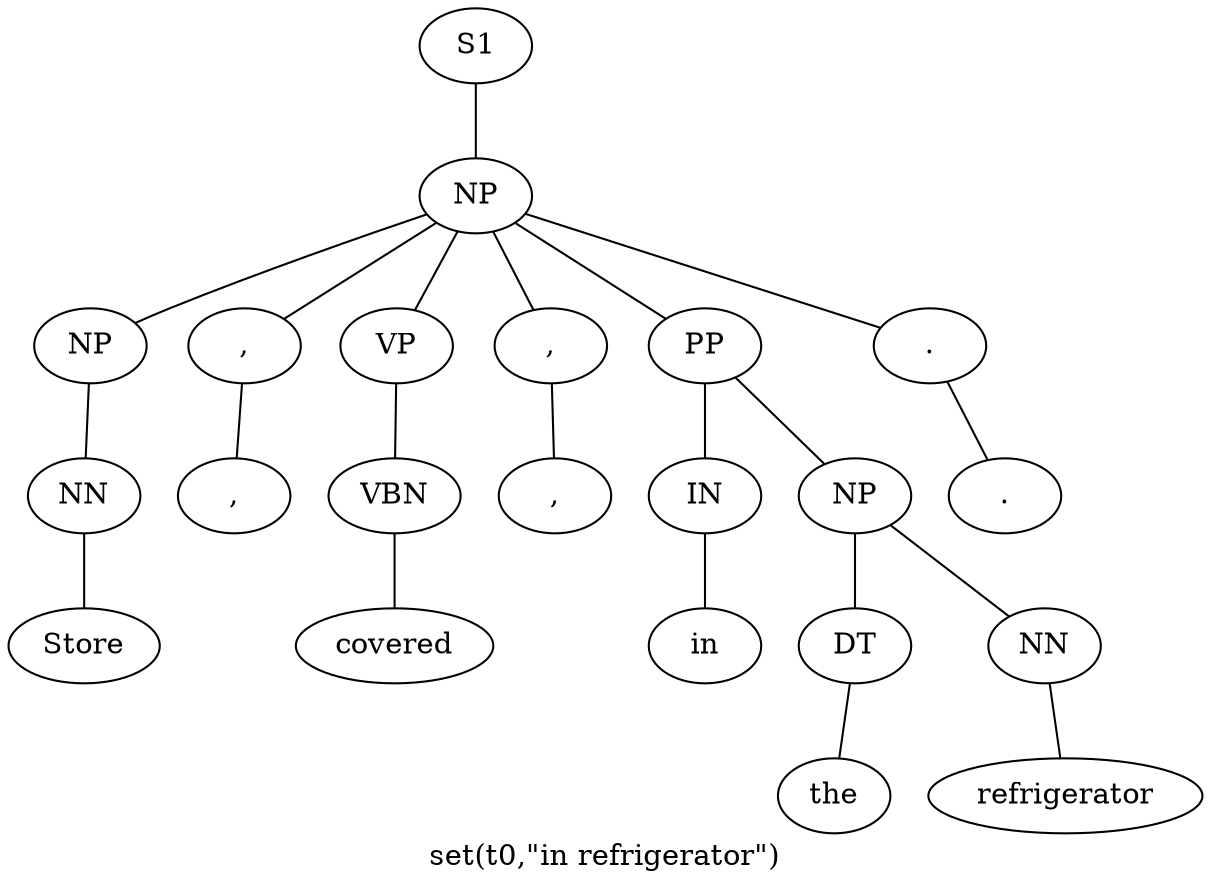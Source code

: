graph SyntaxGraph {
	label = "set(t0,\"in refrigerator\")";
	Node0 [label="S1"];
	Node1 [label="NP"];
	Node2 [label="NP"];
	Node3 [label="NN"];
	Node4 [label="Store"];
	Node5 [label=","];
	Node6 [label=","];
	Node7 [label="VP"];
	Node8 [label="VBN"];
	Node9 [label="covered"];
	Node10 [label=","];
	Node11 [label=","];
	Node12 [label="PP"];
	Node13 [label="IN"];
	Node14 [label="in"];
	Node15 [label="NP"];
	Node16 [label="DT"];
	Node17 [label="the"];
	Node18 [label="NN"];
	Node19 [label="refrigerator"];
	Node20 [label="."];
	Node21 [label="."];

	Node0 -- Node1;
	Node1 -- Node2;
	Node1 -- Node5;
	Node1 -- Node7;
	Node1 -- Node10;
	Node1 -- Node12;
	Node1 -- Node20;
	Node2 -- Node3;
	Node3 -- Node4;
	Node5 -- Node6;
	Node7 -- Node8;
	Node8 -- Node9;
	Node10 -- Node11;
	Node12 -- Node13;
	Node12 -- Node15;
	Node13 -- Node14;
	Node15 -- Node16;
	Node15 -- Node18;
	Node16 -- Node17;
	Node18 -- Node19;
	Node20 -- Node21;
}
